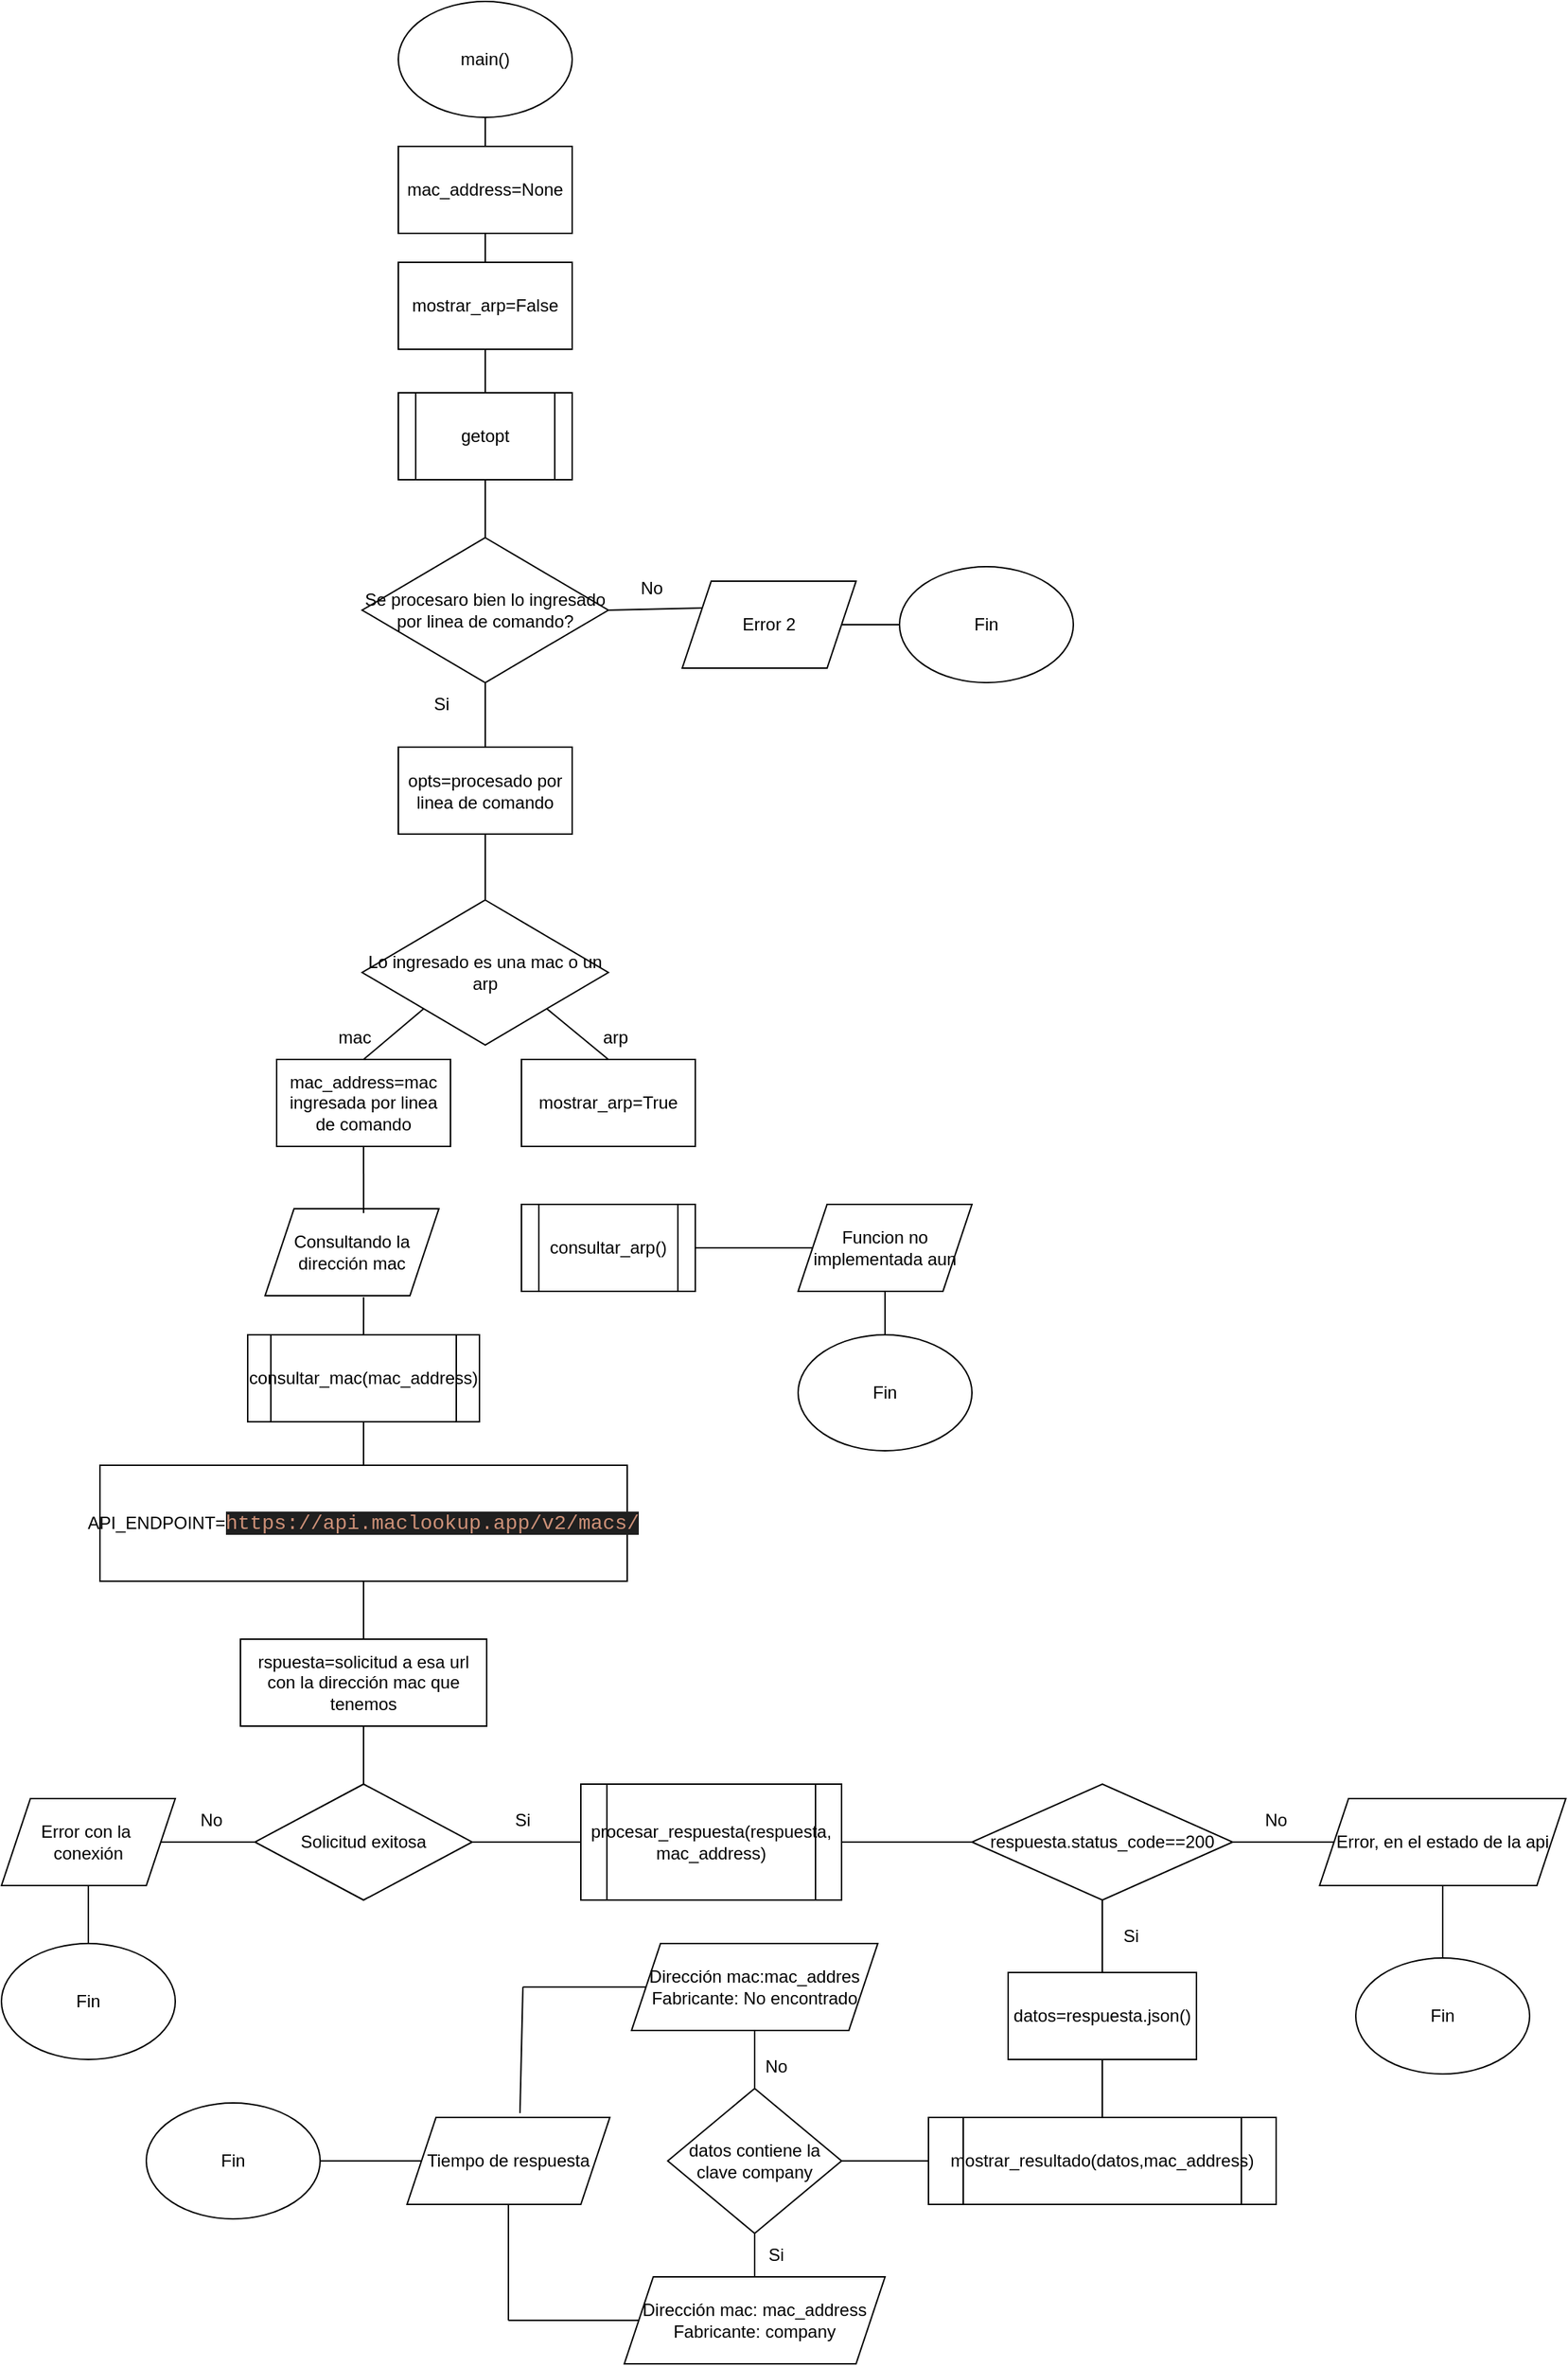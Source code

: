 <mxfile version="24.7.17">
  <diagram name="Página-1" id="JfKqqX-Rt1buq1PXofyN">
    <mxGraphModel dx="839" dy="476" grid="1" gridSize="10" guides="1" tooltips="1" connect="1" arrows="1" fold="1" page="1" pageScale="1" pageWidth="1169" pageHeight="1654" math="0" shadow="0">
      <root>
        <mxCell id="0" />
        <mxCell id="1" parent="0" />
        <mxCell id="gQySaqPIzE7P9LQ3NWcE-1" value="main()" style="ellipse;whiteSpace=wrap;html=1;" vertex="1" parent="1">
          <mxGeometry x="354" y="10" width="120" height="80" as="geometry" />
        </mxCell>
        <mxCell id="gQySaqPIzE7P9LQ3NWcE-2" value="mac_address=None" style="rounded=0;whiteSpace=wrap;html=1;" vertex="1" parent="1">
          <mxGeometry x="354" y="110" width="120" height="60" as="geometry" />
        </mxCell>
        <mxCell id="gQySaqPIzE7P9LQ3NWcE-3" value="&lt;br&gt;mostrar_arp=False&lt;div&gt;&lt;br/&gt;&lt;/div&gt;" style="rounded=0;whiteSpace=wrap;html=1;" vertex="1" parent="1">
          <mxGeometry x="354" y="190" width="120" height="60" as="geometry" />
        </mxCell>
        <mxCell id="gQySaqPIzE7P9LQ3NWcE-4" value="" style="endArrow=none;html=1;rounded=0;exitX=0.5;exitY=1;exitDx=0;exitDy=0;entryX=0.5;entryY=0;entryDx=0;entryDy=0;" edge="1" parent="1" source="gQySaqPIzE7P9LQ3NWcE-1" target="gQySaqPIzE7P9LQ3NWcE-2">
          <mxGeometry width="50" height="50" relative="1" as="geometry">
            <mxPoint x="390" y="290" as="sourcePoint" />
            <mxPoint x="440" y="240" as="targetPoint" />
          </mxGeometry>
        </mxCell>
        <mxCell id="gQySaqPIzE7P9LQ3NWcE-5" value="" style="endArrow=none;html=1;rounded=0;exitX=0.5;exitY=1;exitDx=0;exitDy=0;" edge="1" parent="1" source="gQySaqPIzE7P9LQ3NWcE-2">
          <mxGeometry width="50" height="50" relative="1" as="geometry">
            <mxPoint x="390" y="290" as="sourcePoint" />
            <mxPoint x="414" y="190" as="targetPoint" />
          </mxGeometry>
        </mxCell>
        <mxCell id="gQySaqPIzE7P9LQ3NWcE-6" value="getopt" style="shape=process;whiteSpace=wrap;html=1;backgroundOutline=1;" vertex="1" parent="1">
          <mxGeometry x="354" y="280" width="120" height="60" as="geometry" />
        </mxCell>
        <mxCell id="gQySaqPIzE7P9LQ3NWcE-7" value="opts=procesado por linea de comando" style="rounded=0;whiteSpace=wrap;html=1;" vertex="1" parent="1">
          <mxGeometry x="354" y="524.5" width="120" height="60" as="geometry" />
        </mxCell>
        <mxCell id="gQySaqPIzE7P9LQ3NWcE-8" value="Se procesaro bien lo ingresado por linea de comando?" style="rhombus;whiteSpace=wrap;html=1;" vertex="1" parent="1">
          <mxGeometry x="329" y="380" width="170" height="100" as="geometry" />
        </mxCell>
        <mxCell id="gQySaqPIzE7P9LQ3NWcE-10" value="Error 2" style="shape=parallelogram;perimeter=parallelogramPerimeter;whiteSpace=wrap;html=1;fixedSize=1;" vertex="1" parent="1">
          <mxGeometry x="550" y="410" width="120" height="60" as="geometry" />
        </mxCell>
        <mxCell id="gQySaqPIzE7P9LQ3NWcE-11" value="Fin" style="ellipse;whiteSpace=wrap;html=1;" vertex="1" parent="1">
          <mxGeometry x="700" y="400" width="120" height="80" as="geometry" />
        </mxCell>
        <mxCell id="gQySaqPIzE7P9LQ3NWcE-12" value="" style="endArrow=none;html=1;rounded=0;exitX=0.5;exitY=1;exitDx=0;exitDy=0;entryX=0.5;entryY=0;entryDx=0;entryDy=0;" edge="1" parent="1" source="gQySaqPIzE7P9LQ3NWcE-8" target="gQySaqPIzE7P9LQ3NWcE-7">
          <mxGeometry width="50" height="50" relative="1" as="geometry">
            <mxPoint x="390" y="590" as="sourcePoint" />
            <mxPoint x="440" y="540" as="targetPoint" />
          </mxGeometry>
        </mxCell>
        <mxCell id="gQySaqPIzE7P9LQ3NWcE-13" value="" style="endArrow=none;html=1;rounded=0;exitX=1;exitY=0.5;exitDx=0;exitDy=0;entryX=0;entryY=0.25;entryDx=0;entryDy=0;" edge="1" parent="1" source="gQySaqPIzE7P9LQ3NWcE-8" target="gQySaqPIzE7P9LQ3NWcE-10">
          <mxGeometry width="50" height="50" relative="1" as="geometry">
            <mxPoint x="390" y="590" as="sourcePoint" />
            <mxPoint x="440" y="540" as="targetPoint" />
          </mxGeometry>
        </mxCell>
        <mxCell id="gQySaqPIzE7P9LQ3NWcE-14" value="" style="endArrow=none;html=1;rounded=0;exitX=1;exitY=0.5;exitDx=0;exitDy=0;entryX=0;entryY=0.5;entryDx=0;entryDy=0;" edge="1" parent="1" source="gQySaqPIzE7P9LQ3NWcE-10" target="gQySaqPIzE7P9LQ3NWcE-11">
          <mxGeometry width="50" height="50" relative="1" as="geometry">
            <mxPoint x="390" y="590" as="sourcePoint" />
            <mxPoint x="440" y="540" as="targetPoint" />
          </mxGeometry>
        </mxCell>
        <mxCell id="gQySaqPIzE7P9LQ3NWcE-15" value="Si" style="text;html=1;align=center;verticalAlign=middle;whiteSpace=wrap;rounded=0;" vertex="1" parent="1">
          <mxGeometry x="354" y="480" width="60" height="30" as="geometry" />
        </mxCell>
        <mxCell id="gQySaqPIzE7P9LQ3NWcE-16" value="No" style="text;html=1;align=center;verticalAlign=middle;whiteSpace=wrap;rounded=0;" vertex="1" parent="1">
          <mxGeometry x="499" y="400" width="60" height="30" as="geometry" />
        </mxCell>
        <mxCell id="gQySaqPIzE7P9LQ3NWcE-17" value="" style="endArrow=none;html=1;rounded=0;exitX=0.5;exitY=1;exitDx=0;exitDy=0;entryX=0.5;entryY=0;entryDx=0;entryDy=0;" edge="1" parent="1" source="gQySaqPIzE7P9LQ3NWcE-6" target="gQySaqPIzE7P9LQ3NWcE-8">
          <mxGeometry width="50" height="50" relative="1" as="geometry">
            <mxPoint x="390" y="290" as="sourcePoint" />
            <mxPoint x="440" y="240" as="targetPoint" />
          </mxGeometry>
        </mxCell>
        <mxCell id="gQySaqPIzE7P9LQ3NWcE-18" value="" style="endArrow=none;html=1;rounded=0;exitX=0.5;exitY=0;exitDx=0;exitDy=0;entryX=0.5;entryY=1;entryDx=0;entryDy=0;" edge="1" parent="1" source="gQySaqPIzE7P9LQ3NWcE-6" target="gQySaqPIzE7P9LQ3NWcE-3">
          <mxGeometry width="50" height="50" relative="1" as="geometry">
            <mxPoint x="390" y="290" as="sourcePoint" />
            <mxPoint x="440" y="240" as="targetPoint" />
          </mxGeometry>
        </mxCell>
        <mxCell id="gQySaqPIzE7P9LQ3NWcE-19" value="Lo ingresado es una mac o un arp" style="rhombus;whiteSpace=wrap;html=1;" vertex="1" parent="1">
          <mxGeometry x="329" y="630" width="170" height="100" as="geometry" />
        </mxCell>
        <mxCell id="gQySaqPIzE7P9LQ3NWcE-20" value="" style="endArrow=none;html=1;rounded=0;exitX=0;exitY=1;exitDx=0;exitDy=0;" edge="1" parent="1" source="gQySaqPIzE7P9LQ3NWcE-19">
          <mxGeometry width="50" height="50" relative="1" as="geometry">
            <mxPoint x="390" y="790" as="sourcePoint" />
            <mxPoint x="330" y="740" as="targetPoint" />
          </mxGeometry>
        </mxCell>
        <mxCell id="gQySaqPIzE7P9LQ3NWcE-21" value="mac_address=mac ingresada por linea de comando" style="rounded=0;whiteSpace=wrap;html=1;" vertex="1" parent="1">
          <mxGeometry x="270" y="740" width="120" height="60" as="geometry" />
        </mxCell>
        <mxCell id="gQySaqPIzE7P9LQ3NWcE-22" value="mostrar_arp=True" style="rounded=0;whiteSpace=wrap;html=1;" vertex="1" parent="1">
          <mxGeometry x="439" y="740" width="120" height="60" as="geometry" />
        </mxCell>
        <mxCell id="gQySaqPIzE7P9LQ3NWcE-23" value="" style="endArrow=none;html=1;rounded=0;exitX=1;exitY=1;exitDx=0;exitDy=0;entryX=0.5;entryY=0;entryDx=0;entryDy=0;" edge="1" parent="1" source="gQySaqPIzE7P9LQ3NWcE-19" target="gQySaqPIzE7P9LQ3NWcE-22">
          <mxGeometry width="50" height="50" relative="1" as="geometry">
            <mxPoint x="390" y="790" as="sourcePoint" />
            <mxPoint x="440" y="740" as="targetPoint" />
          </mxGeometry>
        </mxCell>
        <mxCell id="gQySaqPIzE7P9LQ3NWcE-24" value="mac" style="text;html=1;align=center;verticalAlign=middle;whiteSpace=wrap;rounded=0;" vertex="1" parent="1">
          <mxGeometry x="294" y="710" width="60" height="30" as="geometry" />
        </mxCell>
        <mxCell id="gQySaqPIzE7P9LQ3NWcE-25" value="arp" style="text;html=1;align=center;verticalAlign=middle;whiteSpace=wrap;rounded=0;" vertex="1" parent="1">
          <mxGeometry x="474" y="710" width="60" height="30" as="geometry" />
        </mxCell>
        <mxCell id="gQySaqPIzE7P9LQ3NWcE-26" value="" style="endArrow=none;html=1;rounded=0;exitX=0.5;exitY=1;exitDx=0;exitDy=0;entryX=0.5;entryY=0;entryDx=0;entryDy=0;" edge="1" parent="1" source="gQySaqPIzE7P9LQ3NWcE-7" target="gQySaqPIzE7P9LQ3NWcE-19">
          <mxGeometry width="50" height="50" relative="1" as="geometry">
            <mxPoint x="390" y="690" as="sourcePoint" />
            <mxPoint x="440" y="640" as="targetPoint" />
          </mxGeometry>
        </mxCell>
        <mxCell id="gQySaqPIzE7P9LQ3NWcE-27" value="Consultando la dirección mac" style="shape=parallelogram;perimeter=parallelogramPerimeter;whiteSpace=wrap;html=1;fixedSize=1;" vertex="1" parent="1">
          <mxGeometry x="262" y="843" width="120" height="60" as="geometry" />
        </mxCell>
        <mxCell id="gQySaqPIzE7P9LQ3NWcE-28" value="" style="endArrow=none;html=1;rounded=0;exitX=0.5;exitY=1;exitDx=0;exitDy=0;entryX=0.567;entryY=0.05;entryDx=0;entryDy=0;entryPerimeter=0;" edge="1" parent="1" source="gQySaqPIzE7P9LQ3NWcE-21" target="gQySaqPIzE7P9LQ3NWcE-27">
          <mxGeometry width="50" height="50" relative="1" as="geometry">
            <mxPoint x="390" y="890" as="sourcePoint" />
            <mxPoint x="440" y="840" as="targetPoint" />
          </mxGeometry>
        </mxCell>
        <mxCell id="gQySaqPIzE7P9LQ3NWcE-29" value="consultar_mac(mac_address)" style="shape=process;whiteSpace=wrap;html=1;backgroundOutline=1;" vertex="1" parent="1">
          <mxGeometry x="250" y="930" width="160" height="60" as="geometry" />
        </mxCell>
        <mxCell id="gQySaqPIzE7P9LQ3NWcE-30" value="" style="endArrow=none;html=1;rounded=0;exitX=0.5;exitY=0;exitDx=0;exitDy=0;entryX=0.567;entryY=1.017;entryDx=0;entryDy=0;entryPerimeter=0;" edge="1" parent="1" source="gQySaqPIzE7P9LQ3NWcE-29" target="gQySaqPIzE7P9LQ3NWcE-27">
          <mxGeometry width="50" height="50" relative="1" as="geometry">
            <mxPoint x="350" y="890" as="sourcePoint" />
            <mxPoint x="400" y="840" as="targetPoint" />
          </mxGeometry>
        </mxCell>
        <mxCell id="gQySaqPIzE7P9LQ3NWcE-31" value="consultar_arp()" style="shape=process;whiteSpace=wrap;html=1;backgroundOutline=1;" vertex="1" parent="1">
          <mxGeometry x="439" y="840" width="120" height="60" as="geometry" />
        </mxCell>
        <mxCell id="gQySaqPIzE7P9LQ3NWcE-32" value="Fin" style="ellipse;whiteSpace=wrap;html=1;" vertex="1" parent="1">
          <mxGeometry x="630" y="930" width="120" height="80" as="geometry" />
        </mxCell>
        <mxCell id="gQySaqPIzE7P9LQ3NWcE-33" value="Funcion no implementada aun" style="shape=parallelogram;perimeter=parallelogramPerimeter;whiteSpace=wrap;html=1;fixedSize=1;" vertex="1" parent="1">
          <mxGeometry x="630" y="840" width="120" height="60" as="geometry" />
        </mxCell>
        <mxCell id="gQySaqPIzE7P9LQ3NWcE-34" value="" style="endArrow=none;html=1;rounded=0;exitX=1;exitY=0.5;exitDx=0;exitDy=0;entryX=0;entryY=0.5;entryDx=0;entryDy=0;" edge="1" parent="1" source="gQySaqPIzE7P9LQ3NWcE-31" target="gQySaqPIzE7P9LQ3NWcE-33">
          <mxGeometry width="50" height="50" relative="1" as="geometry">
            <mxPoint x="350" y="990" as="sourcePoint" />
            <mxPoint x="400" y="940" as="targetPoint" />
          </mxGeometry>
        </mxCell>
        <mxCell id="gQySaqPIzE7P9LQ3NWcE-35" value="" style="endArrow=none;html=1;rounded=0;exitX=0.5;exitY=0;exitDx=0;exitDy=0;entryX=0.5;entryY=1;entryDx=0;entryDy=0;" edge="1" parent="1" source="gQySaqPIzE7P9LQ3NWcE-32" target="gQySaqPIzE7P9LQ3NWcE-33">
          <mxGeometry width="50" height="50" relative="1" as="geometry">
            <mxPoint x="350" y="990" as="sourcePoint" />
            <mxPoint x="400" y="940" as="targetPoint" />
          </mxGeometry>
        </mxCell>
        <mxCell id="gQySaqPIzE7P9LQ3NWcE-36" value="API_ENDPOINT=&lt;span style=&quot;color: rgb(206, 145, 120); background-color: rgb(31, 31, 31); font-family: Consolas, &amp;quot;Courier New&amp;quot;, monospace; font-size: 14px; white-space: pre;&quot;&gt;https://api.maclookup.app/v2/macs/&lt;/span&gt;" style="rounded=0;whiteSpace=wrap;html=1;" vertex="1" parent="1">
          <mxGeometry x="148" y="1020" width="364" height="80" as="geometry" />
        </mxCell>
        <mxCell id="gQySaqPIzE7P9LQ3NWcE-37" value="" style="endArrow=none;html=1;rounded=0;exitX=0.5;exitY=1;exitDx=0;exitDy=0;entryX=0.5;entryY=0;entryDx=0;entryDy=0;" edge="1" parent="1" source="gQySaqPIzE7P9LQ3NWcE-29" target="gQySaqPIzE7P9LQ3NWcE-36">
          <mxGeometry width="50" height="50" relative="1" as="geometry">
            <mxPoint x="350" y="1090" as="sourcePoint" />
            <mxPoint x="400" y="1040" as="targetPoint" />
          </mxGeometry>
        </mxCell>
        <mxCell id="gQySaqPIzE7P9LQ3NWcE-38" value="rspuesta=solicitud a esa url con la dirección mac que tenemos" style="rounded=0;whiteSpace=wrap;html=1;" vertex="1" parent="1">
          <mxGeometry x="245" y="1140" width="170" height="60" as="geometry" />
        </mxCell>
        <mxCell id="gQySaqPIzE7P9LQ3NWcE-39" value="" style="endArrow=none;html=1;rounded=0;exitX=0.5;exitY=1;exitDx=0;exitDy=0;entryX=0.5;entryY=0;entryDx=0;entryDy=0;" edge="1" parent="1" source="gQySaqPIzE7P9LQ3NWcE-36" target="gQySaqPIzE7P9LQ3NWcE-38">
          <mxGeometry width="50" height="50" relative="1" as="geometry">
            <mxPoint x="350" y="1090" as="sourcePoint" />
            <mxPoint x="400" y="1040" as="targetPoint" />
          </mxGeometry>
        </mxCell>
        <mxCell id="gQySaqPIzE7P9LQ3NWcE-40" value="Solicitud exitosa" style="rhombus;whiteSpace=wrap;html=1;" vertex="1" parent="1">
          <mxGeometry x="255" y="1240" width="150" height="80" as="geometry" />
        </mxCell>
        <mxCell id="gQySaqPIzE7P9LQ3NWcE-41" value="Error con la&amp;nbsp;&lt;div&gt;conexión&lt;/div&gt;" style="shape=parallelogram;perimeter=parallelogramPerimeter;whiteSpace=wrap;html=1;fixedSize=1;" vertex="1" parent="1">
          <mxGeometry x="80" y="1250" width="120" height="60" as="geometry" />
        </mxCell>
        <mxCell id="gQySaqPIzE7P9LQ3NWcE-42" value="Fin" style="ellipse;whiteSpace=wrap;html=1;" vertex="1" parent="1">
          <mxGeometry x="80" y="1350" width="120" height="80" as="geometry" />
        </mxCell>
        <mxCell id="gQySaqPIzE7P9LQ3NWcE-43" value="" style="endArrow=none;html=1;rounded=0;exitX=0;exitY=0.5;exitDx=0;exitDy=0;entryX=1;entryY=0.5;entryDx=0;entryDy=0;" edge="1" parent="1" source="gQySaqPIzE7P9LQ3NWcE-40" target="gQySaqPIzE7P9LQ3NWcE-41">
          <mxGeometry width="50" height="50" relative="1" as="geometry">
            <mxPoint x="390" y="1290" as="sourcePoint" />
            <mxPoint x="440" y="1240" as="targetPoint" />
          </mxGeometry>
        </mxCell>
        <mxCell id="gQySaqPIzE7P9LQ3NWcE-44" value="" style="endArrow=none;html=1;rounded=0;exitX=0.5;exitY=1;exitDx=0;exitDy=0;entryX=0.5;entryY=0;entryDx=0;entryDy=0;" edge="1" parent="1" source="gQySaqPIzE7P9LQ3NWcE-41" target="gQySaqPIzE7P9LQ3NWcE-42">
          <mxGeometry width="50" height="50" relative="1" as="geometry">
            <mxPoint x="390" y="1290" as="sourcePoint" />
            <mxPoint x="440" y="1240" as="targetPoint" />
          </mxGeometry>
        </mxCell>
        <mxCell id="gQySaqPIzE7P9LQ3NWcE-45" value="" style="endArrow=none;html=1;rounded=0;exitX=0.5;exitY=1;exitDx=0;exitDy=0;entryX=0.5;entryY=0;entryDx=0;entryDy=0;" edge="1" parent="1" source="gQySaqPIzE7P9LQ3NWcE-38" target="gQySaqPIzE7P9LQ3NWcE-40">
          <mxGeometry width="50" height="50" relative="1" as="geometry">
            <mxPoint x="390" y="1290" as="sourcePoint" />
            <mxPoint x="440" y="1240" as="targetPoint" />
          </mxGeometry>
        </mxCell>
        <mxCell id="gQySaqPIzE7P9LQ3NWcE-46" value="No" style="text;html=1;align=center;verticalAlign=middle;whiteSpace=wrap;rounded=0;" vertex="1" parent="1">
          <mxGeometry x="195" y="1250" width="60" height="30" as="geometry" />
        </mxCell>
        <mxCell id="gQySaqPIzE7P9LQ3NWcE-47" value="procesar_respuesta(respuesta, mac_address)" style="shape=process;whiteSpace=wrap;html=1;backgroundOutline=1;" vertex="1" parent="1">
          <mxGeometry x="480" y="1240" width="180" height="80" as="geometry" />
        </mxCell>
        <mxCell id="gQySaqPIzE7P9LQ3NWcE-48" value="" style="endArrow=none;html=1;rounded=0;exitX=1;exitY=0.5;exitDx=0;exitDy=0;entryX=0;entryY=0.5;entryDx=0;entryDy=0;" edge="1" parent="1" source="gQySaqPIzE7P9LQ3NWcE-40" target="gQySaqPIzE7P9LQ3NWcE-47">
          <mxGeometry width="50" height="50" relative="1" as="geometry">
            <mxPoint x="390" y="1290" as="sourcePoint" />
            <mxPoint x="440" y="1240" as="targetPoint" />
          </mxGeometry>
        </mxCell>
        <mxCell id="gQySaqPIzE7P9LQ3NWcE-49" value="Si" style="text;html=1;align=center;verticalAlign=middle;whiteSpace=wrap;rounded=0;" vertex="1" parent="1">
          <mxGeometry x="410" y="1250" width="60" height="30" as="geometry" />
        </mxCell>
        <mxCell id="gQySaqPIzE7P9LQ3NWcE-50" value="respuesta.status_code==200" style="rhombus;whiteSpace=wrap;html=1;" vertex="1" parent="1">
          <mxGeometry x="750" y="1240" width="180" height="80" as="geometry" />
        </mxCell>
        <mxCell id="gQySaqPIzE7P9LQ3NWcE-51" value="" style="endArrow=none;html=1;rounded=0;exitX=1;exitY=0.5;exitDx=0;exitDy=0;entryX=0;entryY=0.5;entryDx=0;entryDy=0;" edge="1" parent="1" source="gQySaqPIzE7P9LQ3NWcE-47" target="gQySaqPIzE7P9LQ3NWcE-50">
          <mxGeometry width="50" height="50" relative="1" as="geometry">
            <mxPoint x="810" y="1390" as="sourcePoint" />
            <mxPoint x="860" y="1340" as="targetPoint" />
          </mxGeometry>
        </mxCell>
        <mxCell id="gQySaqPIzE7P9LQ3NWcE-52" value="Error, en el estado de la api" style="shape=parallelogram;perimeter=parallelogramPerimeter;whiteSpace=wrap;html=1;fixedSize=1;" vertex="1" parent="1">
          <mxGeometry x="990" y="1250" width="170" height="60" as="geometry" />
        </mxCell>
        <mxCell id="gQySaqPIzE7P9LQ3NWcE-53" value="" style="endArrow=none;html=1;rounded=0;exitX=1;exitY=0.5;exitDx=0;exitDy=0;entryX=0;entryY=0.5;entryDx=0;entryDy=0;" edge="1" parent="1" source="gQySaqPIzE7P9LQ3NWcE-50" target="gQySaqPIzE7P9LQ3NWcE-52">
          <mxGeometry width="50" height="50" relative="1" as="geometry">
            <mxPoint x="810" y="1390" as="sourcePoint" />
            <mxPoint x="860" y="1340" as="targetPoint" />
          </mxGeometry>
        </mxCell>
        <mxCell id="gQySaqPIzE7P9LQ3NWcE-54" value="Fin" style="ellipse;whiteSpace=wrap;html=1;" vertex="1" parent="1">
          <mxGeometry x="1015" y="1360" width="120" height="80" as="geometry" />
        </mxCell>
        <mxCell id="gQySaqPIzE7P9LQ3NWcE-55" value="" style="endArrow=none;html=1;rounded=0;exitX=0.5;exitY=1;exitDx=0;exitDy=0;entryX=0.5;entryY=0;entryDx=0;entryDy=0;" edge="1" parent="1" source="gQySaqPIzE7P9LQ3NWcE-52" target="gQySaqPIzE7P9LQ3NWcE-54">
          <mxGeometry width="50" height="50" relative="1" as="geometry">
            <mxPoint x="880" y="1390" as="sourcePoint" />
            <mxPoint x="930" y="1340" as="targetPoint" />
          </mxGeometry>
        </mxCell>
        <mxCell id="gQySaqPIzE7P9LQ3NWcE-56" value="No" style="text;html=1;align=center;verticalAlign=middle;whiteSpace=wrap;rounded=0;" vertex="1" parent="1">
          <mxGeometry x="930" y="1250" width="60" height="30" as="geometry" />
        </mxCell>
        <mxCell id="gQySaqPIzE7P9LQ3NWcE-58" value="datos=respuesta.json()" style="rounded=0;whiteSpace=wrap;html=1;" vertex="1" parent="1">
          <mxGeometry x="775" y="1370" width="130" height="60" as="geometry" />
        </mxCell>
        <mxCell id="gQySaqPIzE7P9LQ3NWcE-59" value="" style="endArrow=none;html=1;rounded=0;exitX=0.5;exitY=0;exitDx=0;exitDy=0;entryX=0.5;entryY=1;entryDx=0;entryDy=0;" edge="1" parent="1" source="gQySaqPIzE7P9LQ3NWcE-58" target="gQySaqPIzE7P9LQ3NWcE-50">
          <mxGeometry width="50" height="50" relative="1" as="geometry">
            <mxPoint x="880" y="1390" as="sourcePoint" />
            <mxPoint x="930" y="1340" as="targetPoint" />
          </mxGeometry>
        </mxCell>
        <mxCell id="gQySaqPIzE7P9LQ3NWcE-60" value="Si" style="text;html=1;align=center;verticalAlign=middle;whiteSpace=wrap;rounded=0;" vertex="1" parent="1">
          <mxGeometry x="830" y="1330" width="60" height="30" as="geometry" />
        </mxCell>
        <mxCell id="gQySaqPIzE7P9LQ3NWcE-61" value="mostrar_resultado(datos,mac_address)" style="shape=process;whiteSpace=wrap;html=1;backgroundOutline=1;" vertex="1" parent="1">
          <mxGeometry x="720" y="1470" width="240" height="60" as="geometry" />
        </mxCell>
        <mxCell id="gQySaqPIzE7P9LQ3NWcE-62" value="" style="endArrow=none;html=1;rounded=0;exitX=0.5;exitY=1;exitDx=0;exitDy=0;entryX=0.5;entryY=0;entryDx=0;entryDy=0;" edge="1" parent="1" source="gQySaqPIzE7P9LQ3NWcE-58" target="gQySaqPIzE7P9LQ3NWcE-61">
          <mxGeometry width="50" height="50" relative="1" as="geometry">
            <mxPoint x="740" y="1490" as="sourcePoint" />
            <mxPoint x="790" y="1440" as="targetPoint" />
          </mxGeometry>
        </mxCell>
        <mxCell id="gQySaqPIzE7P9LQ3NWcE-63" value="datos contiene la clave company" style="rhombus;whiteSpace=wrap;html=1;" vertex="1" parent="1">
          <mxGeometry x="540" y="1450" width="120" height="100" as="geometry" />
        </mxCell>
        <mxCell id="gQySaqPIzE7P9LQ3NWcE-64" value="Dirección mac:mac_addres&lt;div&gt;Fabricante: No encontrado&lt;/div&gt;" style="shape=parallelogram;perimeter=parallelogramPerimeter;whiteSpace=wrap;html=1;fixedSize=1;" vertex="1" parent="1">
          <mxGeometry x="515" y="1350" width="170" height="60" as="geometry" />
        </mxCell>
        <mxCell id="gQySaqPIzE7P9LQ3NWcE-65" value="Dirección mac: mac_address&lt;div&gt;Fabricante: company&lt;/div&gt;" style="shape=parallelogram;perimeter=parallelogramPerimeter;whiteSpace=wrap;html=1;fixedSize=1;" vertex="1" parent="1">
          <mxGeometry x="510" y="1580" width="180" height="60" as="geometry" />
        </mxCell>
        <mxCell id="gQySaqPIzE7P9LQ3NWcE-66" value="" style="endArrow=none;html=1;rounded=0;exitX=0.5;exitY=0;exitDx=0;exitDy=0;entryX=0.5;entryY=1;entryDx=0;entryDy=0;" edge="1" parent="1" source="gQySaqPIzE7P9LQ3NWcE-63" target="gQySaqPIzE7P9LQ3NWcE-64">
          <mxGeometry width="50" height="50" relative="1" as="geometry">
            <mxPoint x="550" y="1490" as="sourcePoint" />
            <mxPoint x="600" y="1440" as="targetPoint" />
          </mxGeometry>
        </mxCell>
        <mxCell id="gQySaqPIzE7P9LQ3NWcE-67" value="" style="endArrow=none;html=1;rounded=0;exitX=0.5;exitY=1;exitDx=0;exitDy=0;entryX=0.5;entryY=0;entryDx=0;entryDy=0;" edge="1" parent="1" source="gQySaqPIzE7P9LQ3NWcE-63" target="gQySaqPIzE7P9LQ3NWcE-65">
          <mxGeometry width="50" height="50" relative="1" as="geometry">
            <mxPoint x="550" y="1490" as="sourcePoint" />
            <mxPoint x="600" y="1440" as="targetPoint" />
          </mxGeometry>
        </mxCell>
        <mxCell id="gQySaqPIzE7P9LQ3NWcE-68" value="No" style="text;html=1;align=center;verticalAlign=middle;whiteSpace=wrap;rounded=0;" vertex="1" parent="1">
          <mxGeometry x="585" y="1420" width="60" height="30" as="geometry" />
        </mxCell>
        <mxCell id="gQySaqPIzE7P9LQ3NWcE-69" value="Si" style="text;html=1;align=center;verticalAlign=middle;whiteSpace=wrap;rounded=0;" vertex="1" parent="1">
          <mxGeometry x="585" y="1550" width="60" height="30" as="geometry" />
        </mxCell>
        <mxCell id="gQySaqPIzE7P9LQ3NWcE-70" value="Tiempo de respuesta" style="shape=parallelogram;perimeter=parallelogramPerimeter;whiteSpace=wrap;html=1;fixedSize=1;" vertex="1" parent="1">
          <mxGeometry x="360" y="1470" width="140" height="60" as="geometry" />
        </mxCell>
        <mxCell id="gQySaqPIzE7P9LQ3NWcE-71" value="" style="endArrow=none;html=1;rounded=0;exitX=0.557;exitY=-0.05;exitDx=0;exitDy=0;exitPerimeter=0;" edge="1" parent="1" source="gQySaqPIzE7P9LQ3NWcE-70">
          <mxGeometry width="50" height="50" relative="1" as="geometry">
            <mxPoint x="550" y="1490" as="sourcePoint" />
            <mxPoint x="440" y="1380" as="targetPoint" />
          </mxGeometry>
        </mxCell>
        <mxCell id="gQySaqPIzE7P9LQ3NWcE-72" value="" style="endArrow=none;html=1;rounded=0;entryX=0;entryY=0.5;entryDx=0;entryDy=0;" edge="1" parent="1" target="gQySaqPIzE7P9LQ3NWcE-64">
          <mxGeometry width="50" height="50" relative="1" as="geometry">
            <mxPoint x="440" y="1380" as="sourcePoint" />
            <mxPoint x="600" y="1440" as="targetPoint" />
          </mxGeometry>
        </mxCell>
        <mxCell id="gQySaqPIzE7P9LQ3NWcE-73" value="" style="endArrow=none;html=1;rounded=0;exitX=0.5;exitY=1;exitDx=0;exitDy=0;" edge="1" parent="1" source="gQySaqPIzE7P9LQ3NWcE-70">
          <mxGeometry width="50" height="50" relative="1" as="geometry">
            <mxPoint x="550" y="1490" as="sourcePoint" />
            <mxPoint x="430" y="1610" as="targetPoint" />
          </mxGeometry>
        </mxCell>
        <mxCell id="gQySaqPIzE7P9LQ3NWcE-74" value="" style="endArrow=none;html=1;rounded=0;entryX=0;entryY=0.5;entryDx=0;entryDy=0;" edge="1" parent="1" target="gQySaqPIzE7P9LQ3NWcE-65">
          <mxGeometry width="50" height="50" relative="1" as="geometry">
            <mxPoint x="430" y="1610" as="sourcePoint" />
            <mxPoint x="600" y="1440" as="targetPoint" />
          </mxGeometry>
        </mxCell>
        <mxCell id="gQySaqPIzE7P9LQ3NWcE-75" value="Fin" style="ellipse;whiteSpace=wrap;html=1;" vertex="1" parent="1">
          <mxGeometry x="180" y="1460" width="120" height="80" as="geometry" />
        </mxCell>
        <mxCell id="gQySaqPIzE7P9LQ3NWcE-76" value="" style="endArrow=none;html=1;rounded=0;exitX=1;exitY=0.5;exitDx=0;exitDy=0;entryX=0;entryY=0.5;entryDx=0;entryDy=0;" edge="1" parent="1" source="gQySaqPIzE7P9LQ3NWcE-75" target="gQySaqPIzE7P9LQ3NWcE-70">
          <mxGeometry width="50" height="50" relative="1" as="geometry">
            <mxPoint x="290" y="1390" as="sourcePoint" />
            <mxPoint x="340" y="1340" as="targetPoint" />
          </mxGeometry>
        </mxCell>
        <mxCell id="gQySaqPIzE7P9LQ3NWcE-77" value="" style="endArrow=none;html=1;rounded=0;exitX=1;exitY=0.5;exitDx=0;exitDy=0;entryX=0;entryY=0.5;entryDx=0;entryDy=0;" edge="1" parent="1" source="gQySaqPIzE7P9LQ3NWcE-63" target="gQySaqPIzE7P9LQ3NWcE-61">
          <mxGeometry width="50" height="50" relative="1" as="geometry">
            <mxPoint x="540" y="1490" as="sourcePoint" />
            <mxPoint x="590" y="1440" as="targetPoint" />
          </mxGeometry>
        </mxCell>
      </root>
    </mxGraphModel>
  </diagram>
</mxfile>
